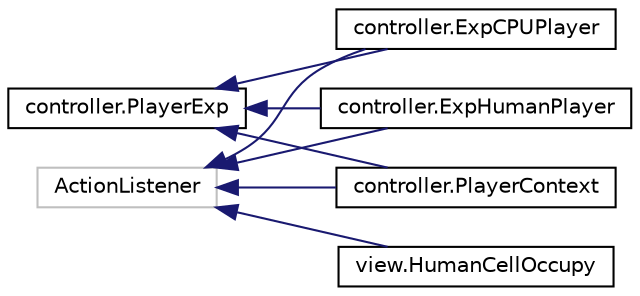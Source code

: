 digraph "Graphical Class Hierarchy"
{
  edge [fontname="Helvetica",fontsize="10",labelfontname="Helvetica",labelfontsize="10"];
  node [fontname="Helvetica",fontsize="10",shape=record];
  rankdir="LR";
  Node1 [label="ActionListener",height=0.2,width=0.4,color="grey75", fillcolor="white", style="filled"];
  Node1 -> Node2 [dir="back",color="midnightblue",fontsize="10",style="solid",fontname="Helvetica"];
  Node2 [label="controller.ExpCPUPlayer",height=0.2,width=0.4,color="black", fillcolor="white", style="filled",URL="$classcontroller_1_1_exp_c_p_u_player.html"];
  Node1 -> Node3 [dir="back",color="midnightblue",fontsize="10",style="solid",fontname="Helvetica"];
  Node3 [label="controller.ExpHumanPlayer",height=0.2,width=0.4,color="black", fillcolor="white", style="filled",URL="$classcontroller_1_1_exp_human_player.html"];
  Node1 -> Node4 [dir="back",color="midnightblue",fontsize="10",style="solid",fontname="Helvetica"];
  Node4 [label="controller.PlayerContext",height=0.2,width=0.4,color="black", fillcolor="white", style="filled",URL="$classcontroller_1_1_player_context.html"];
  Node1 -> Node5 [dir="back",color="midnightblue",fontsize="10",style="solid",fontname="Helvetica"];
  Node5 [label="view.HumanCellOccupy",height=0.2,width=0.4,color="black", fillcolor="white", style="filled",URL="$classview_1_1_human_cell_occupy.html"];
  Node6 [label="controller.PlayerExp",height=0.2,width=0.4,color="black", fillcolor="white", style="filled",URL="$interfacecontroller_1_1_player_exp.html"];
  Node6 -> Node2 [dir="back",color="midnightblue",fontsize="10",style="solid",fontname="Helvetica"];
  Node6 -> Node3 [dir="back",color="midnightblue",fontsize="10",style="solid",fontname="Helvetica"];
  Node6 -> Node4 [dir="back",color="midnightblue",fontsize="10",style="solid",fontname="Helvetica"];
}
